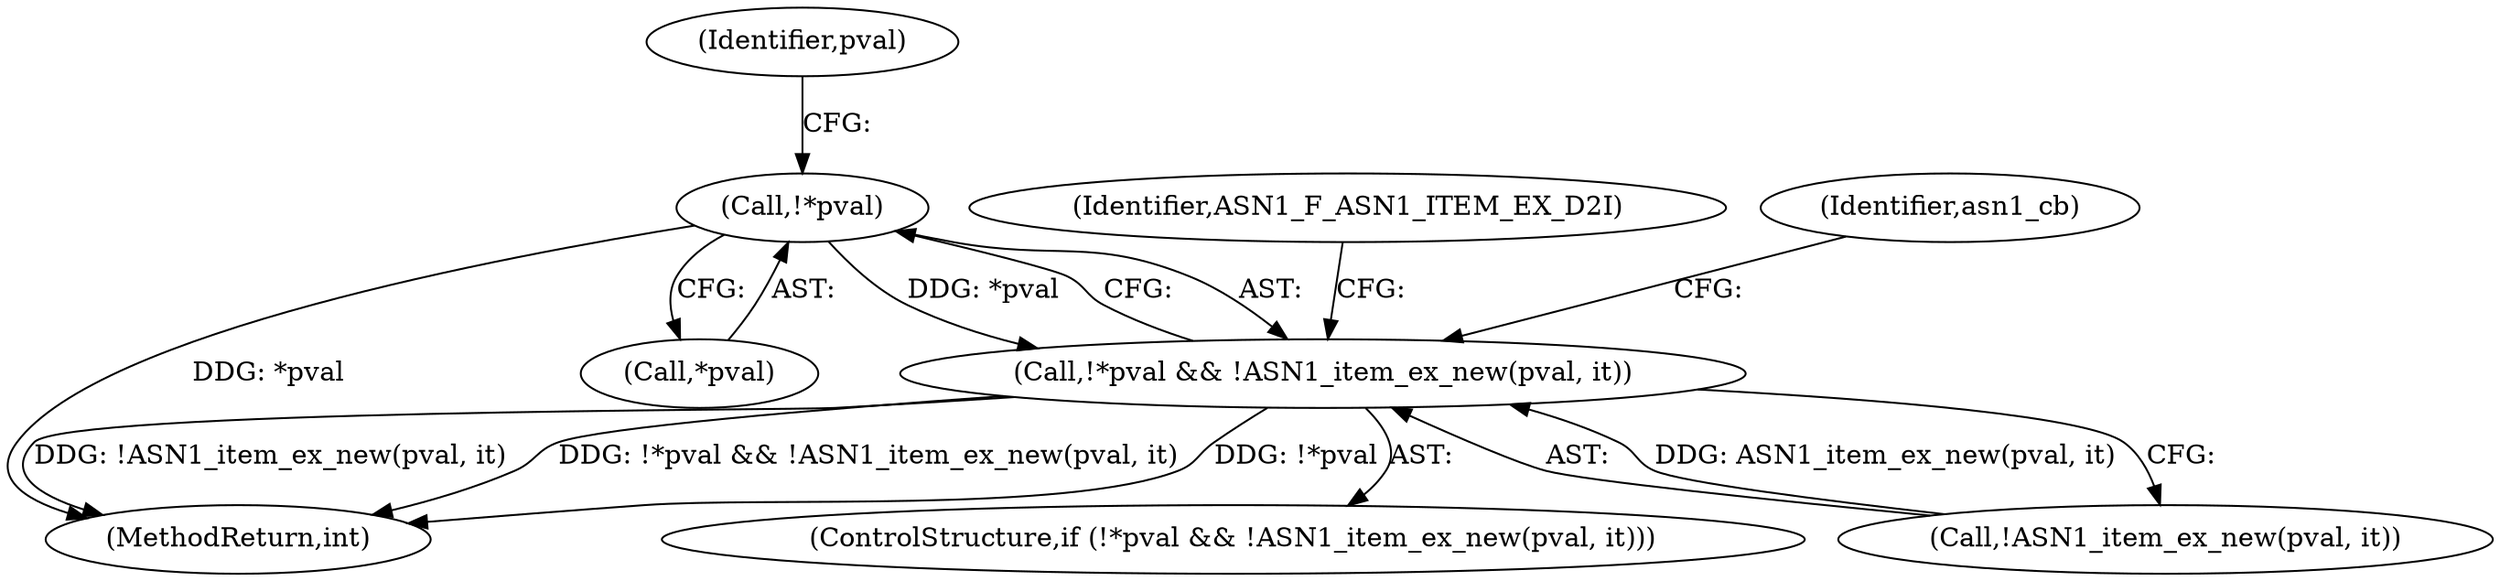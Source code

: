 digraph "0_openssl_b717b083073b6cacc0a5e2397b661678aff7ae7f@pointer" {
"1000677" [label="(Call,!*pval)"];
"1000676" [label="(Call,!*pval && !ASN1_item_ex_new(pval, it))"];
"1000691" [label="(Identifier,asn1_cb)"];
"1000676" [label="(Call,!*pval && !ASN1_item_ex_new(pval, it))"];
"1000682" [label="(Identifier,pval)"];
"1000955" [label="(MethodReturn,int)"];
"1000678" [label="(Call,*pval)"];
"1000686" [label="(Identifier,ASN1_F_ASN1_ITEM_EX_D2I)"];
"1000677" [label="(Call,!*pval)"];
"1000675" [label="(ControlStructure,if (!*pval && !ASN1_item_ex_new(pval, it)))"];
"1000680" [label="(Call,!ASN1_item_ex_new(pval, it))"];
"1000677" -> "1000676"  [label="AST: "];
"1000677" -> "1000678"  [label="CFG: "];
"1000678" -> "1000677"  [label="AST: "];
"1000682" -> "1000677"  [label="CFG: "];
"1000676" -> "1000677"  [label="CFG: "];
"1000677" -> "1000955"  [label="DDG: *pval"];
"1000677" -> "1000676"  [label="DDG: *pval"];
"1000676" -> "1000675"  [label="AST: "];
"1000676" -> "1000680"  [label="CFG: "];
"1000680" -> "1000676"  [label="AST: "];
"1000686" -> "1000676"  [label="CFG: "];
"1000691" -> "1000676"  [label="CFG: "];
"1000676" -> "1000955"  [label="DDG: !*pval && !ASN1_item_ex_new(pval, it)"];
"1000676" -> "1000955"  [label="DDG: !*pval"];
"1000676" -> "1000955"  [label="DDG: !ASN1_item_ex_new(pval, it)"];
"1000680" -> "1000676"  [label="DDG: ASN1_item_ex_new(pval, it)"];
}
